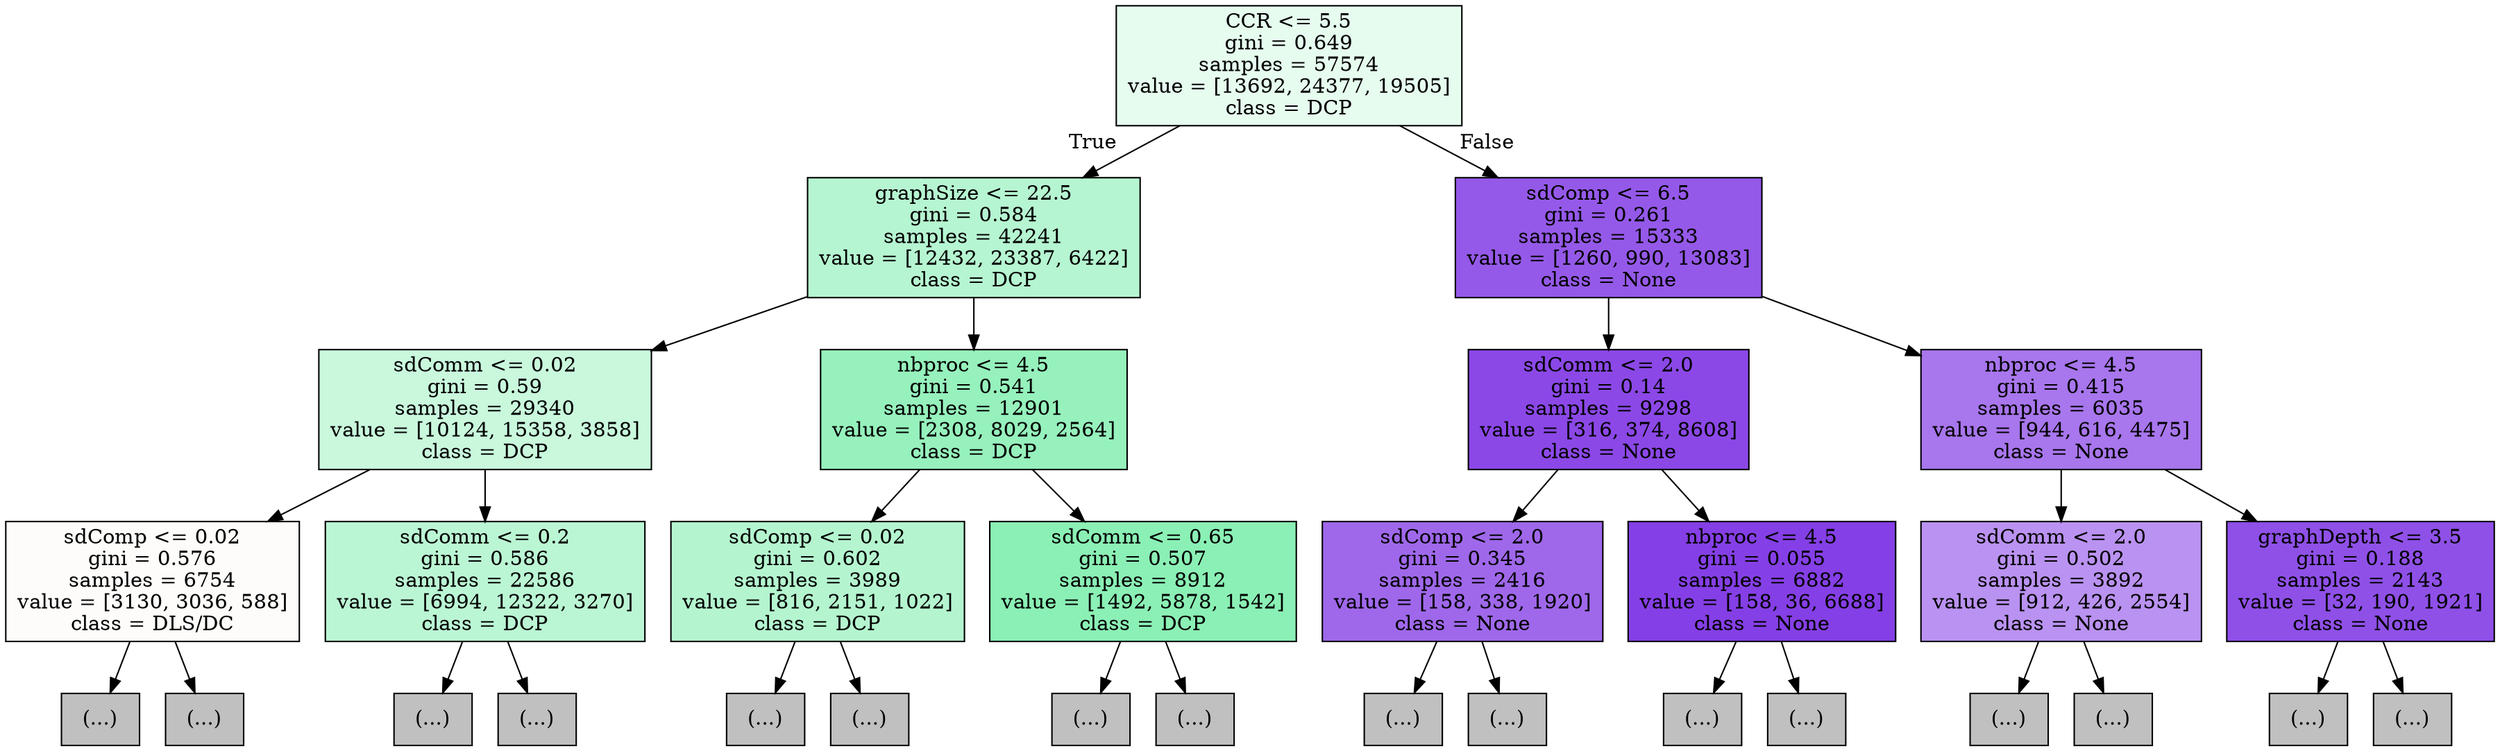 digraph Tree {
node [shape=box, style="filled", color="black"] ;
0 [label="CCR <= 5.5\ngini = 0.649\nsamples = 57574\nvalue = [13692, 24377, 19505]\nclass = DCP", fillcolor="#e6fcef"] ;
1 [label="graphSize <= 22.5\ngini = 0.584\nsamples = 42241\nvalue = [12432, 23387, 6422]\nclass = DCP", fillcolor="#b6f5d1"] ;
0 -> 1 [labeldistance=2.5, labelangle=45, headlabel="True"] ;
2 [label="sdComm <= 0.02\ngini = 0.59\nsamples = 29340\nvalue = [10124, 15358, 3858]\nclass = DCP", fillcolor="#c9f8dd"] ;
1 -> 2 ;
3 [label="sdComp <= 0.02\ngini = 0.576\nsamples = 6754\nvalue = [3130, 3036, 588]\nclass = DLS/DC", fillcolor="#fefcfa"] ;
2 -> 3 ;
4 [label="(...)", fillcolor="#C0C0C0"] ;
3 -> 4 ;
9 [label="(...)", fillcolor="#C0C0C0"] ;
3 -> 9 ;
22 [label="sdComm <= 0.2\ngini = 0.586\nsamples = 22586\nvalue = [6994, 12322, 3270]\nclass = DCP", fillcolor="#bbf6d4"] ;
2 -> 22 ;
23 [label="(...)", fillcolor="#C0C0C0"] ;
22 -> 23 ;
84 [label="(...)", fillcolor="#C0C0C0"] ;
22 -> 84 ;
125 [label="nbproc <= 4.5\ngini = 0.541\nsamples = 12901\nvalue = [2308, 8029, 2564]\nclass = DCP", fillcolor="#96f1bc"] ;
1 -> 125 ;
126 [label="sdComp <= 0.02\ngini = 0.602\nsamples = 3989\nvalue = [816, 2151, 1022]\nclass = DCP", fillcolor="#b4f5cf"] ;
125 -> 126 ;
127 [label="(...)", fillcolor="#C0C0C0"] ;
126 -> 127 ;
162 [label="(...)", fillcolor="#C0C0C0"] ;
126 -> 162 ;
327 [label="sdComm <= 0.65\ngini = 0.507\nsamples = 8912\nvalue = [1492, 5878, 1542]\nclass = DCP", fillcolor="#8bf0b5"] ;
125 -> 327 ;
328 [label="(...)", fillcolor="#C0C0C0"] ;
327 -> 328 ;
505 [label="(...)", fillcolor="#C0C0C0"] ;
327 -> 505 ;
540 [label="sdComp <= 6.5\ngini = 0.261\nsamples = 15333\nvalue = [1260, 990, 13083]\nclass = None", fillcolor="#9559e9"] ;
0 -> 540 [labeldistance=2.5, labelangle=-45, headlabel="False"] ;
541 [label="sdComm <= 2.0\ngini = 0.14\nsamples = 9298\nvalue = [316, 374, 8608]\nclass = None", fillcolor="#8b48e7"] ;
540 -> 541 ;
542 [label="sdComp <= 2.0\ngini = 0.345\nsamples = 2416\nvalue = [158, 338, 1920]\nclass = None", fillcolor="#9f68eb"] ;
541 -> 542 ;
543 [label="(...)", fillcolor="#C0C0C0"] ;
542 -> 543 ;
556 [label="(...)", fillcolor="#C0C0C0"] ;
542 -> 556 ;
575 [label="nbproc <= 4.5\ngini = 0.055\nsamples = 6882\nvalue = [158, 36, 6688]\nclass = None", fillcolor="#853fe6"] ;
541 -> 575 ;
576 [label="(...)", fillcolor="#C0C0C0"] ;
575 -> 576 ;
597 [label="(...)", fillcolor="#C0C0C0"] ;
575 -> 597 ;
628 [label="nbproc <= 4.5\ngini = 0.415\nsamples = 6035\nvalue = [944, 616, 4475]\nclass = None", fillcolor="#a876ed"] ;
540 -> 628 ;
629 [label="sdComm <= 2.0\ngini = 0.502\nsamples = 3892\nvalue = [912, 426, 2554]\nclass = None", fillcolor="#ba92f1"] ;
628 -> 629 ;
630 [label="(...)", fillcolor="#C0C0C0"] ;
629 -> 630 ;
641 [label="(...)", fillcolor="#C0C0C0"] ;
629 -> 641 ;
662 [label="graphDepth <= 3.5\ngini = 0.188\nsamples = 2143\nvalue = [32, 190, 1921]\nclass = None", fillcolor="#8f50e8"] ;
628 -> 662 ;
663 [label="(...)", fillcolor="#C0C0C0"] ;
662 -> 663 ;
666 [label="(...)", fillcolor="#C0C0C0"] ;
662 -> 666 ;
}